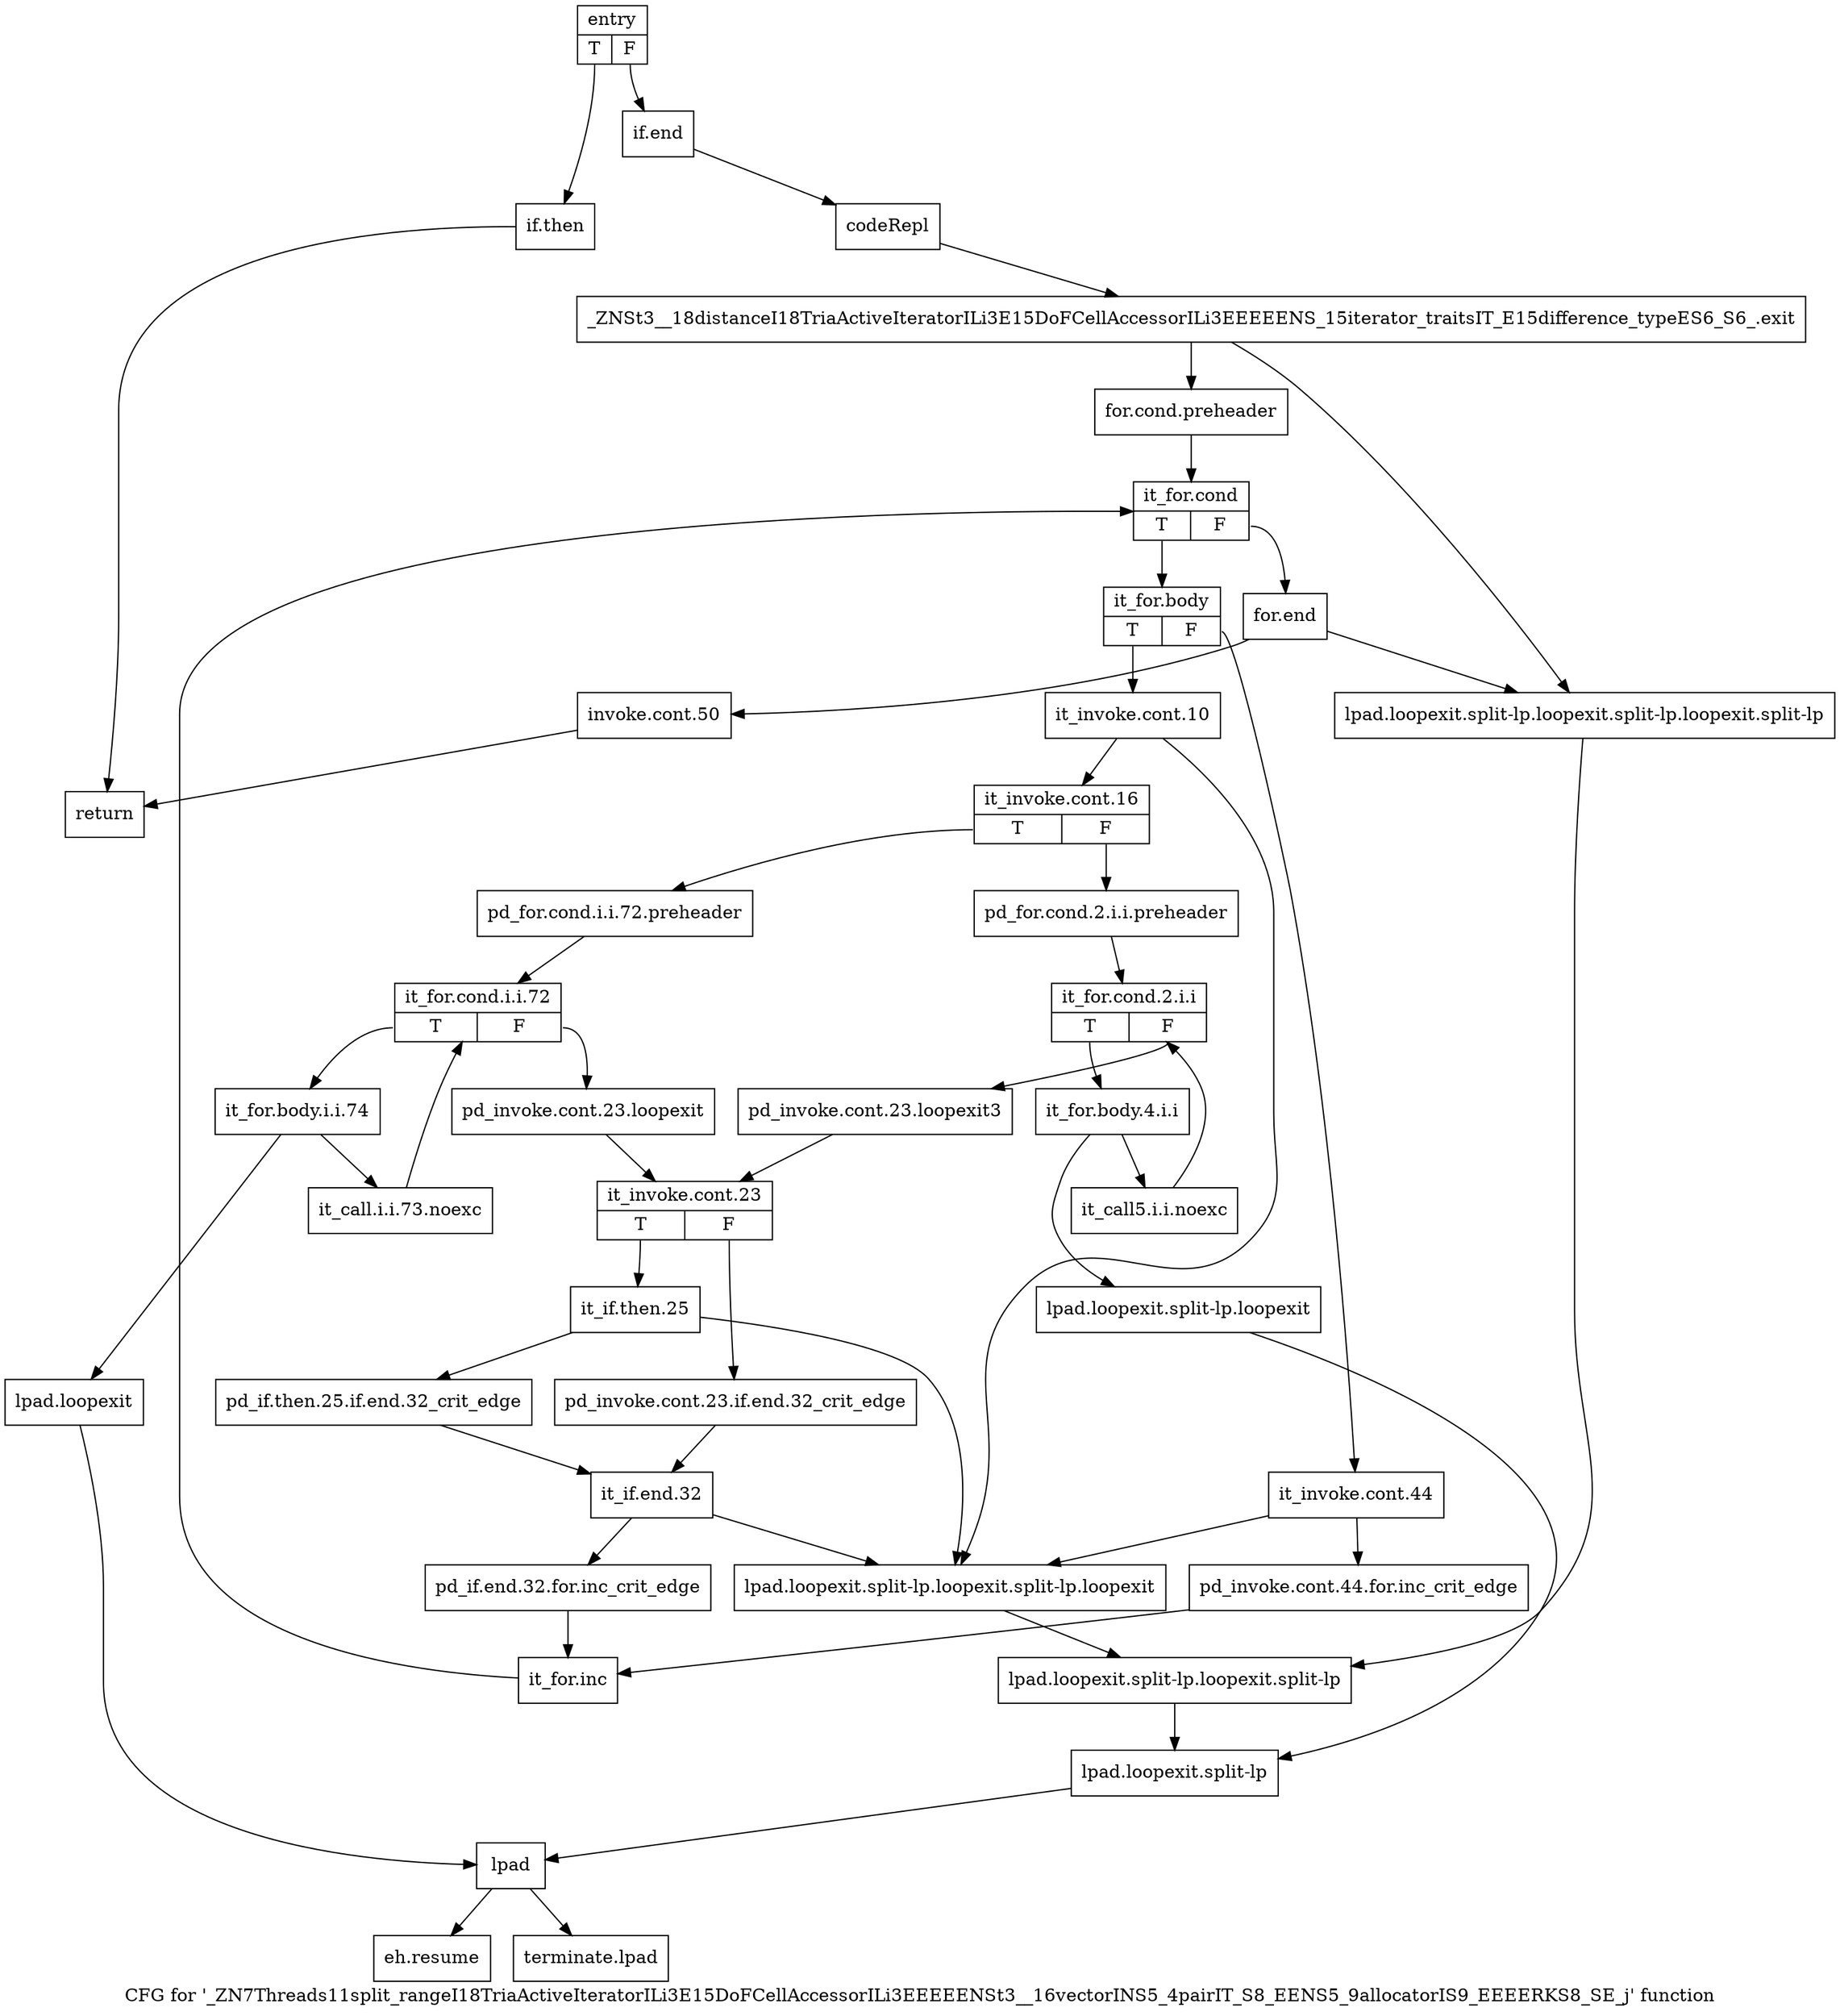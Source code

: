 digraph "CFG for '_ZN7Threads11split_rangeI18TriaActiveIteratorILi3E15DoFCellAccessorILi3EEEEENSt3__16vectorINS5_4pairIT_S8_EENS5_9allocatorIS9_EEEERKS8_SE_j' function" {
	label="CFG for '_ZN7Threads11split_rangeI18TriaActiveIteratorILi3E15DoFCellAccessorILi3EEEEENSt3__16vectorINS5_4pairIT_S8_EENS5_9allocatorIS9_EEEERKS8_SE_j' function";

	Node0x49eb630 [shape=record,label="{entry|{<s0>T|<s1>F}}"];
	Node0x49eb630:s0 -> Node0x49eb680;
	Node0x49eb630:s1 -> Node0x49ebfc0;
	Node0x49eb680 [shape=record,label="{if.then}"];
	Node0x49eb680 -> Node0x49ecb00;
	Node0x49ebfc0 [shape=record,label="{if.end}"];
	Node0x49ebfc0 -> Node0x49ec010;
	Node0x49ec010 [shape=record,label="{codeRepl}"];
	Node0x49ec010 -> Node0x49ec060;
	Node0x49ec060 [shape=record,label="{_ZNSt3__18distanceI18TriaActiveIteratorILi3E15DoFCellAccessorILi3EEEEENS_15iterator_traitsIT_E15difference_typeES6_S6_.exit}"];
	Node0x49ec060 -> Node0x49ec0b0;
	Node0x49ec060 -> Node0x49ec790;
	Node0x49ec0b0 [shape=record,label="{for.cond.preheader}"];
	Node0x49ec0b0 -> Node0x49ec100;
	Node0x49ec100 [shape=record,label="{it_for.cond|{<s0>T|<s1>F}}"];
	Node0x49ec100:s0 -> Node0x49ec150;
	Node0x49ec100:s1 -> Node0x49eca60;
	Node0x49ec150 [shape=record,label="{it_for.body|{<s0>T|<s1>F}}"];
	Node0x49ec150:s0 -> Node0x49ec1a0;
	Node0x49ec150:s1 -> Node0x49ec970;
	Node0x49ec1a0 [shape=record,label="{it_invoke.cont.10}"];
	Node0x49ec1a0 -> Node0x49ec1f0;
	Node0x49ec1a0 -> Node0x49ec740;
	Node0x49ec1f0 [shape=record,label="{it_invoke.cont.16|{<s0>T|<s1>F}}"];
	Node0x49ec1f0:s0 -> Node0x49ec290;
	Node0x49ec1f0:s1 -> Node0x49ec240;
	Node0x49ec240 [shape=record,label="{pd_for.cond.2.i.i.preheader}"];
	Node0x49ec240 -> Node0x49ec3d0;
	Node0x49ec290 [shape=record,label="{pd_for.cond.i.i.72.preheader}"];
	Node0x49ec290 -> Node0x49ec2e0;
	Node0x49ec2e0 [shape=record,label="{it_for.cond.i.i.72|{<s0>T|<s1>F}}"];
	Node0x49ec2e0:s0 -> Node0x49ec330;
	Node0x49ec2e0:s1 -> Node0x49ec4c0;
	Node0x49ec330 [shape=record,label="{it_for.body.i.i.74}"];
	Node0x49ec330 -> Node0x49ec380;
	Node0x49ec330 -> Node0x49ec6a0;
	Node0x49ec380 [shape=record,label="{it_call.i.i.73.noexc}"];
	Node0x49ec380 -> Node0x49ec2e0;
	Node0x49ec3d0 [shape=record,label="{it_for.cond.2.i.i|{<s0>T|<s1>F}}"];
	Node0x49ec3d0:s0 -> Node0x49ec420;
	Node0x49ec3d0:s1 -> Node0x49ec510;
	Node0x49ec420 [shape=record,label="{it_for.body.4.i.i}"];
	Node0x49ec420 -> Node0x49ec470;
	Node0x49ec420 -> Node0x49ec6f0;
	Node0x49ec470 [shape=record,label="{it_call5.i.i.noexc}"];
	Node0x49ec470 -> Node0x49ec3d0;
	Node0x49ec4c0 [shape=record,label="{pd_invoke.cont.23.loopexit}"];
	Node0x49ec4c0 -> Node0x49ec560;
	Node0x49ec510 [shape=record,label="{pd_invoke.cont.23.loopexit3}"];
	Node0x49ec510 -> Node0x49ec560;
	Node0x49ec560 [shape=record,label="{it_invoke.cont.23|{<s0>T|<s1>F}}"];
	Node0x49ec560:s0 -> Node0x49ec600;
	Node0x49ec560:s1 -> Node0x49ec5b0;
	Node0x49ec5b0 [shape=record,label="{pd_invoke.cont.23.if.end.32_crit_edge}"];
	Node0x49ec5b0 -> Node0x49ec8d0;
	Node0x49ec600 [shape=record,label="{it_if.then.25}"];
	Node0x49ec600 -> Node0x49ec650;
	Node0x49ec600 -> Node0x49ec740;
	Node0x49ec650 [shape=record,label="{pd_if.then.25.if.end.32_crit_edge}"];
	Node0x49ec650 -> Node0x49ec8d0;
	Node0x49ec6a0 [shape=record,label="{lpad.loopexit}"];
	Node0x49ec6a0 -> Node0x49ec880;
	Node0x49ec6f0 [shape=record,label="{lpad.loopexit.split-lp.loopexit}"];
	Node0x49ec6f0 -> Node0x49ec830;
	Node0x49ec740 [shape=record,label="{lpad.loopexit.split-lp.loopexit.split-lp.loopexit}"];
	Node0x49ec740 -> Node0x49ec7e0;
	Node0x49ec790 [shape=record,label="{lpad.loopexit.split-lp.loopexit.split-lp.loopexit.split-lp}"];
	Node0x49ec790 -> Node0x49ec7e0;
	Node0x49ec7e0 [shape=record,label="{lpad.loopexit.split-lp.loopexit.split-lp}"];
	Node0x49ec7e0 -> Node0x49ec830;
	Node0x49ec830 [shape=record,label="{lpad.loopexit.split-lp}"];
	Node0x49ec830 -> Node0x49ec880;
	Node0x49ec880 [shape=record,label="{lpad}"];
	Node0x49ec880 -> Node0x49ecb50;
	Node0x49ec880 -> Node0x49ecba0;
	Node0x49ec8d0 [shape=record,label="{it_if.end.32}"];
	Node0x49ec8d0 -> Node0x49ec920;
	Node0x49ec8d0 -> Node0x49ec740;
	Node0x49ec920 [shape=record,label="{pd_if.end.32.for.inc_crit_edge}"];
	Node0x49ec920 -> Node0x49eca10;
	Node0x49ec970 [shape=record,label="{it_invoke.cont.44}"];
	Node0x49ec970 -> Node0x49ec9c0;
	Node0x49ec970 -> Node0x49ec740;
	Node0x49ec9c0 [shape=record,label="{pd_invoke.cont.44.for.inc_crit_edge}"];
	Node0x49ec9c0 -> Node0x49eca10;
	Node0x49eca10 [shape=record,label="{it_for.inc}"];
	Node0x49eca10 -> Node0x49ec100;
	Node0x49eca60 [shape=record,label="{for.end}"];
	Node0x49eca60 -> Node0x49ecab0;
	Node0x49eca60 -> Node0x49ec790;
	Node0x49ecab0 [shape=record,label="{invoke.cont.50}"];
	Node0x49ecab0 -> Node0x49ecb00;
	Node0x49ecb00 [shape=record,label="{return}"];
	Node0x49ecb50 [shape=record,label="{eh.resume}"];
	Node0x49ecba0 [shape=record,label="{terminate.lpad}"];
}
